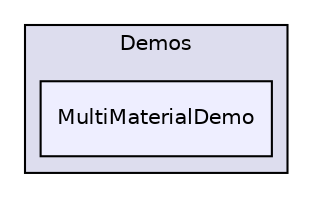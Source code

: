 digraph "bullet/bullet-2.82-r2704/Demos/MultiMaterialDemo" {
  compound=true
  node [ fontsize="10", fontname="Helvetica"];
  edge [ labelfontsize="10", labelfontname="Helvetica"];
  subgraph clusterdir_fbeee990c6fb95278eb756dfe9f9c37f {
    graph [ bgcolor="#ddddee", pencolor="black", label="Demos" fontname="Helvetica", fontsize="10", URL="dir_fbeee990c6fb95278eb756dfe9f9c37f.html"]
  dir_e130f954f5b6896cbead50717a44e67c [shape=box, label="MultiMaterialDemo", style="filled", fillcolor="#eeeeff", pencolor="black", URL="dir_e130f954f5b6896cbead50717a44e67c.html"];
  }
}
